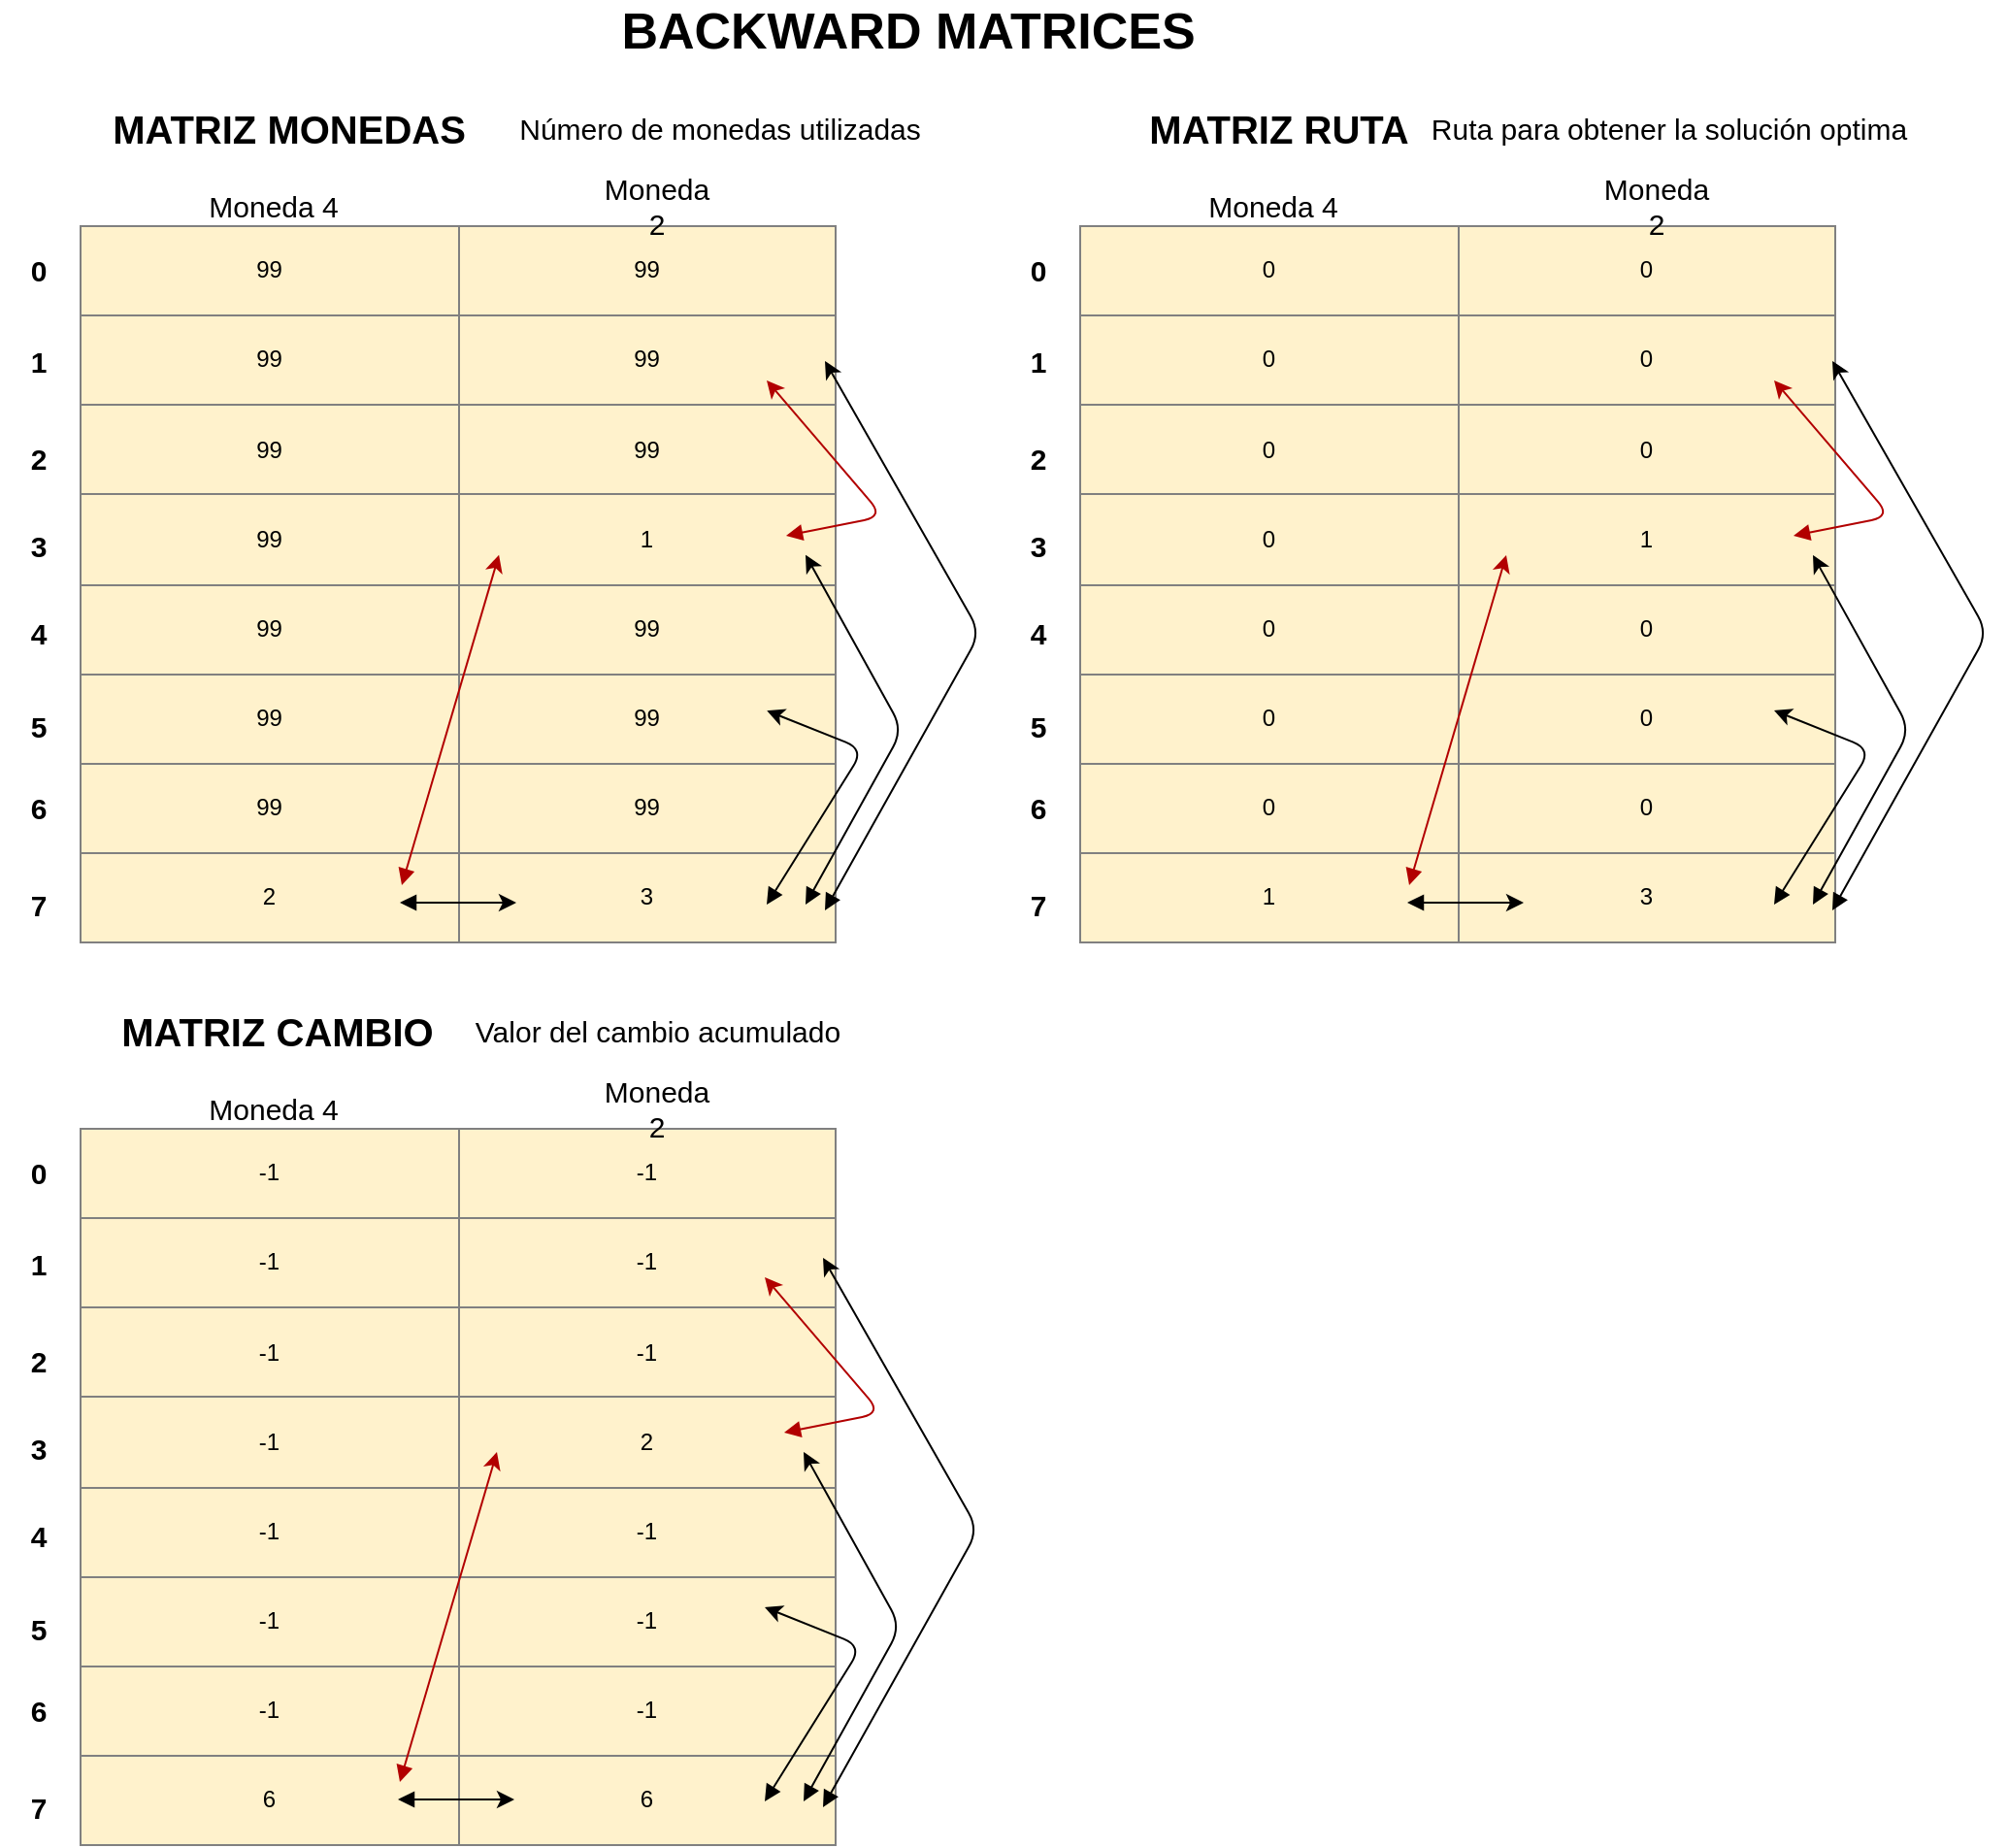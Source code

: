 <mxfile version="10.6.0" type="device"><diagram id="Rv1JQS67IE8p_a-UgF7v" name="Página-1"><mxGraphModel dx="1058" dy="808" grid="1" gridSize="10" guides="1" tooltips="1" connect="1" arrows="1" fold="1" page="1" pageScale="1" pageWidth="1169" pageHeight="827" math="0" shadow="0"><root><mxCell id="0"/><mxCell id="1" parent="0"/><mxCell id="CKBlLyWcM6fiHPnXQB7s-1" value="&lt;table border=&quot;1&quot; width=&quot;100%&quot; style=&quot;text-align: center ; width: 100% ; height: 100% ; border-collapse: collapse&quot;&gt;&lt;tbody&gt;&lt;tr&gt;&lt;td align=&quot;center&quot;&gt;99&lt;/td&gt;&lt;td align=&quot;center&quot;&gt;99&lt;/td&gt;&lt;/tr&gt;&lt;tr&gt;&lt;td style=&quot;text-align: center&quot;&gt;99&lt;/td&gt;&lt;td style=&quot;text-align: center&quot;&gt;99&lt;/td&gt;&lt;/tr&gt;&lt;tr&gt;&lt;td style=&quot;text-align: center&quot;&gt;99&lt;/td&gt;&lt;td style=&quot;text-align: center&quot;&gt;99&lt;/td&gt;&lt;/tr&gt;&lt;tr&gt;&lt;td align=&quot;center&quot;&gt;99&lt;/td&gt;&lt;td align=&quot;center&quot;&gt;1&lt;/td&gt;&lt;/tr&gt;&lt;tr&gt;&lt;td align=&quot;center&quot;&gt;99&lt;/td&gt;&lt;td align=&quot;center&quot;&gt;99&lt;/td&gt;&lt;/tr&gt;&lt;tr&gt;&lt;td&gt;99&lt;/td&gt;&lt;td&gt;99&lt;/td&gt;&lt;/tr&gt;&lt;tr&gt;&lt;td&gt;99&lt;/td&gt;&lt;td&gt;99&lt;/td&gt;&lt;/tr&gt;&lt;tr&gt;&lt;td&gt;2&lt;/td&gt;&lt;td&gt;3&lt;/td&gt;&lt;/tr&gt;&lt;/tbody&gt;&lt;/table&gt;" style="text;html=1;strokeColor=none;fillColor=#FFF2CC;overflow=fill;" parent="1" vertex="1"><mxGeometry x="96" y="210" width="390" height="370" as="geometry"/></mxCell><mxCell id="CKBlLyWcM6fiHPnXQB7s-3" value="&lt;b style=&quot;font-size: 15px;&quot;&gt;0&lt;/b&gt;" style="text;html=1;strokeColor=none;fillColor=none;align=center;verticalAlign=middle;whiteSpace=wrap;rounded=0;fontSize=15;" parent="1" vertex="1"><mxGeometry x="55" y="223" width="40" height="20" as="geometry"/></mxCell><mxCell id="CKBlLyWcM6fiHPnXQB7s-4" value="&lt;b style=&quot;font-size: 15px;&quot;&gt;1&lt;/b&gt;" style="text;html=1;strokeColor=none;fillColor=none;align=center;verticalAlign=middle;whiteSpace=wrap;rounded=0;fontSize=15;" parent="1" vertex="1"><mxGeometry x="55" y="270" width="40" height="20" as="geometry"/></mxCell><mxCell id="CKBlLyWcM6fiHPnXQB7s-5" value="&lt;b style=&quot;font-size: 15px;&quot;&gt;2&lt;/b&gt;" style="text;html=1;strokeColor=none;fillColor=none;align=center;verticalAlign=middle;whiteSpace=wrap;rounded=0;fontSize=15;" parent="1" vertex="1"><mxGeometry x="55" y="320" width="40" height="20" as="geometry"/></mxCell><mxCell id="CKBlLyWcM6fiHPnXQB7s-6" value="&lt;b style=&quot;font-size: 15px&quot;&gt;3&lt;/b&gt;" style="text;html=1;strokeColor=none;fillColor=none;align=center;verticalAlign=middle;whiteSpace=wrap;rounded=0;fontSize=15;" parent="1" vertex="1"><mxGeometry x="55" y="365" width="40" height="20" as="geometry"/></mxCell><mxCell id="CKBlLyWcM6fiHPnXQB7s-7" value="&lt;b style=&quot;font-size: 15px&quot;&gt;4&lt;/b&gt;" style="text;html=1;strokeColor=none;fillColor=none;align=center;verticalAlign=middle;whiteSpace=wrap;rounded=0;fontSize=15;" parent="1" vertex="1"><mxGeometry x="55" y="410" width="40" height="20" as="geometry"/></mxCell><mxCell id="CKBlLyWcM6fiHPnXQB7s-9" value="Moneda 4" style="text;html=1;strokeColor=none;fillColor=none;align=center;verticalAlign=middle;whiteSpace=wrap;rounded=0;fontSize=15;" parent="1" vertex="1"><mxGeometry x="157" y="190" width="78" height="20" as="geometry"/></mxCell><mxCell id="CKBlLyWcM6fiHPnXQB7s-10" value="Moneda 2" style="text;html=1;strokeColor=none;fillColor=none;align=center;verticalAlign=middle;whiteSpace=wrap;rounded=0;fontSize=15;" parent="1" vertex="1"><mxGeometry x="361" y="190" width="65" height="20" as="geometry"/></mxCell><mxCell id="CKBlLyWcM6fiHPnXQB7s-18" value="MATRIZ MONEDAS" style="text;html=1;strokeColor=none;fillColor=none;align=center;verticalAlign=middle;whiteSpace=wrap;rounded=0;fontSize=20;fontStyle=1" parent="1" vertex="1"><mxGeometry x="84" y="150" width="240" height="20" as="geometry"/></mxCell><mxCell id="CKBlLyWcM6fiHPnXQB7s-60" value="MATRIZ RUTA" style="text;html=1;strokeColor=none;fillColor=none;align=center;verticalAlign=middle;whiteSpace=wrap;rounded=0;fontSize=20;fontStyle=1" parent="1" vertex="1"><mxGeometry x="594" y="150" width="240" height="20" as="geometry"/></mxCell><mxCell id="CKBlLyWcM6fiHPnXQB7s-73" value="BACKWARD MATRICES" style="text;html=1;strokeColor=none;fillColor=none;align=center;verticalAlign=middle;whiteSpace=wrap;rounded=0;fontSize=26;fontStyle=1" parent="1" vertex="1"><mxGeometry x="298" y="100" width="450" height="20" as="geometry"/></mxCell><mxCell id="CKBlLyWcM6fiHPnXQB7s-85" value="Número de monedas utilizadas" style="text;html=1;strokeColor=none;fillColor=none;align=center;verticalAlign=middle;whiteSpace=wrap;rounded=0;fontSize=15;" parent="1" vertex="1"><mxGeometry x="312" y="150" width="228" height="20" as="geometry"/></mxCell><mxCell id="sdA04WEK0cbbm3EFv9vf-1" value="MATRIZ CAMBIO&lt;br&gt;" style="text;html=1;strokeColor=none;fillColor=none;align=center;verticalAlign=middle;whiteSpace=wrap;rounded=0;fontSize=20;fontStyle=1" parent="1" vertex="1"><mxGeometry x="78" y="615" width="240" height="20" as="geometry"/></mxCell><mxCell id="sdA04WEK0cbbm3EFv9vf-8" value="&lt;b style=&quot;font-size: 15px&quot;&gt;5&lt;/b&gt;" style="text;html=1;strokeColor=none;fillColor=none;align=center;verticalAlign=middle;whiteSpace=wrap;rounded=0;fontSize=15;" parent="1" vertex="1"><mxGeometry x="55" y="458" width="40" height="20" as="geometry"/></mxCell><mxCell id="sdA04WEK0cbbm3EFv9vf-9" value="&lt;b style=&quot;font-size: 15px&quot;&gt;6&lt;/b&gt;" style="text;html=1;strokeColor=none;fillColor=none;align=center;verticalAlign=middle;whiteSpace=wrap;rounded=0;fontSize=15;" parent="1" vertex="1"><mxGeometry x="55" y="500" width="40" height="20" as="geometry"/></mxCell><mxCell id="sdA04WEK0cbbm3EFv9vf-12" value="&lt;b style=&quot;font-size: 15px&quot;&gt;7&lt;/b&gt;" style="text;html=1;strokeColor=none;fillColor=none;align=center;verticalAlign=middle;whiteSpace=wrap;rounded=0;fontSize=15;" parent="1" vertex="1"><mxGeometry x="55" y="550" width="40" height="20" as="geometry"/></mxCell><mxCell id="sdA04WEK0cbbm3EFv9vf-13" value="&lt;table border=&quot;1&quot; width=&quot;100%&quot; style=&quot;text-align: center ; width: 100% ; height: 100% ; border-collapse: collapse&quot;&gt;&lt;tbody&gt;&lt;tr&gt;&lt;td align=&quot;center&quot;&gt;0&lt;/td&gt;&lt;td align=&quot;center&quot;&gt;0&lt;/td&gt;&lt;/tr&gt;&lt;tr&gt;&lt;td style=&quot;text-align: center&quot;&gt;0&lt;/td&gt;&lt;td style=&quot;text-align: center&quot;&gt;0&lt;/td&gt;&lt;/tr&gt;&lt;tr&gt;&lt;td style=&quot;text-align: center&quot;&gt;0&lt;/td&gt;&lt;td style=&quot;text-align: center&quot;&gt;0&lt;/td&gt;&lt;/tr&gt;&lt;tr&gt;&lt;td align=&quot;center&quot;&gt;0&lt;/td&gt;&lt;td align=&quot;center&quot;&gt;1&lt;/td&gt;&lt;/tr&gt;&lt;tr&gt;&lt;td align=&quot;center&quot;&gt;0&lt;/td&gt;&lt;td align=&quot;center&quot;&gt;0&lt;/td&gt;&lt;/tr&gt;&lt;tr&gt;&lt;td&gt;0&lt;/td&gt;&lt;td&gt;0&lt;/td&gt;&lt;/tr&gt;&lt;tr&gt;&lt;td&gt;0&lt;/td&gt;&lt;td&gt;0&lt;/td&gt;&lt;/tr&gt;&lt;tr&gt;&lt;td&gt;1&lt;/td&gt;&lt;td&gt;3&lt;/td&gt;&lt;/tr&gt;&lt;/tbody&gt;&lt;/table&gt;" style="text;html=1;strokeColor=none;fillColor=#FFF2CC;overflow=fill;" parent="1" vertex="1"><mxGeometry x="611" y="210" width="390" height="370" as="geometry"/></mxCell><mxCell id="sdA04WEK0cbbm3EFv9vf-14" value="&lt;b style=&quot;font-size: 15px;&quot;&gt;0&lt;/b&gt;" style="text;html=1;strokeColor=none;fillColor=none;align=center;verticalAlign=middle;whiteSpace=wrap;rounded=0;fontSize=15;" parent="1" vertex="1"><mxGeometry x="570" y="223" width="40" height="20" as="geometry"/></mxCell><mxCell id="sdA04WEK0cbbm3EFv9vf-15" value="&lt;b style=&quot;font-size: 15px;&quot;&gt;1&lt;/b&gt;" style="text;html=1;strokeColor=none;fillColor=none;align=center;verticalAlign=middle;whiteSpace=wrap;rounded=0;fontSize=15;" parent="1" vertex="1"><mxGeometry x="570" y="270" width="40" height="20" as="geometry"/></mxCell><mxCell id="sdA04WEK0cbbm3EFv9vf-16" value="&lt;b style=&quot;font-size: 15px;&quot;&gt;2&lt;/b&gt;" style="text;html=1;strokeColor=none;fillColor=none;align=center;verticalAlign=middle;whiteSpace=wrap;rounded=0;fontSize=15;" parent="1" vertex="1"><mxGeometry x="570" y="320" width="40" height="20" as="geometry"/></mxCell><mxCell id="sdA04WEK0cbbm3EFv9vf-17" value="&lt;b style=&quot;font-size: 15px&quot;&gt;3&lt;/b&gt;" style="text;html=1;strokeColor=none;fillColor=none;align=center;verticalAlign=middle;whiteSpace=wrap;rounded=0;fontSize=15;" parent="1" vertex="1"><mxGeometry x="570" y="365" width="40" height="20" as="geometry"/></mxCell><mxCell id="sdA04WEK0cbbm3EFv9vf-18" value="&lt;b style=&quot;font-size: 15px&quot;&gt;4&lt;/b&gt;" style="text;html=1;strokeColor=none;fillColor=none;align=center;verticalAlign=middle;whiteSpace=wrap;rounded=0;fontSize=15;" parent="1" vertex="1"><mxGeometry x="570" y="410" width="40" height="20" as="geometry"/></mxCell><mxCell id="sdA04WEK0cbbm3EFv9vf-19" value="Moneda 4" style="text;html=1;strokeColor=none;fillColor=none;align=center;verticalAlign=middle;whiteSpace=wrap;rounded=0;fontSize=15;" parent="1" vertex="1"><mxGeometry x="672" y="190" width="78" height="20" as="geometry"/></mxCell><mxCell id="sdA04WEK0cbbm3EFv9vf-20" value="Moneda 2" style="text;html=1;strokeColor=none;fillColor=none;align=center;verticalAlign=middle;whiteSpace=wrap;rounded=0;fontSize=15;" parent="1" vertex="1"><mxGeometry x="876" y="190" width="65" height="20" as="geometry"/></mxCell><mxCell id="sdA04WEK0cbbm3EFv9vf-21" value="&lt;b style=&quot;font-size: 15px&quot;&gt;5&lt;/b&gt;" style="text;html=1;strokeColor=none;fillColor=none;align=center;verticalAlign=middle;whiteSpace=wrap;rounded=0;fontSize=15;" parent="1" vertex="1"><mxGeometry x="570" y="458" width="40" height="20" as="geometry"/></mxCell><mxCell id="sdA04WEK0cbbm3EFv9vf-22" value="&lt;b style=&quot;font-size: 15px&quot;&gt;6&lt;/b&gt;" style="text;html=1;strokeColor=none;fillColor=none;align=center;verticalAlign=middle;whiteSpace=wrap;rounded=0;fontSize=15;" parent="1" vertex="1"><mxGeometry x="570" y="500" width="40" height="20" as="geometry"/></mxCell><mxCell id="sdA04WEK0cbbm3EFv9vf-23" value="&lt;b style=&quot;font-size: 15px&quot;&gt;7&lt;/b&gt;" style="text;html=1;strokeColor=none;fillColor=none;align=center;verticalAlign=middle;whiteSpace=wrap;rounded=0;fontSize=15;" parent="1" vertex="1"><mxGeometry x="570" y="550" width="40" height="20" as="geometry"/></mxCell><mxCell id="sdA04WEK0cbbm3EFv9vf-24" value="&lt;table border=&quot;1&quot; width=&quot;100%&quot; style=&quot;text-align: center ; width: 100% ; height: 100% ; border-collapse: collapse&quot;&gt;&lt;tbody&gt;&lt;tr&gt;&lt;td align=&quot;center&quot;&gt;-1&lt;/td&gt;&lt;td align=&quot;center&quot;&gt;-1&lt;/td&gt;&lt;/tr&gt;&lt;tr&gt;&lt;td style=&quot;text-align: center&quot;&gt;-1&lt;/td&gt;&lt;td style=&quot;text-align: center&quot;&gt;-1&lt;/td&gt;&lt;/tr&gt;&lt;tr&gt;&lt;td style=&quot;text-align: center&quot;&gt;-1&lt;/td&gt;&lt;td style=&quot;text-align: center&quot;&gt;-1&lt;/td&gt;&lt;/tr&gt;&lt;tr&gt;&lt;td align=&quot;center&quot;&gt;-1&lt;/td&gt;&lt;td align=&quot;center&quot;&gt;2&lt;/td&gt;&lt;/tr&gt;&lt;tr&gt;&lt;td align=&quot;center&quot;&gt;-1&lt;/td&gt;&lt;td align=&quot;center&quot;&gt;-1&lt;/td&gt;&lt;/tr&gt;&lt;tr&gt;&lt;td&gt;-1&lt;/td&gt;&lt;td&gt;-1&lt;/td&gt;&lt;/tr&gt;&lt;tr&gt;&lt;td&gt;-1&lt;/td&gt;&lt;td&gt;-1&lt;/td&gt;&lt;/tr&gt;&lt;tr&gt;&lt;td&gt;6&lt;/td&gt;&lt;td&gt;6&lt;/td&gt;&lt;/tr&gt;&lt;/tbody&gt;&lt;/table&gt;" style="text;html=1;strokeColor=none;fillColor=#FFF2CC;overflow=fill;" parent="1" vertex="1"><mxGeometry x="96" y="675" width="390" height="370" as="geometry"/></mxCell><mxCell id="sdA04WEK0cbbm3EFv9vf-25" value="&lt;b style=&quot;font-size: 15px;&quot;&gt;0&lt;/b&gt;" style="text;html=1;strokeColor=none;fillColor=none;align=center;verticalAlign=middle;whiteSpace=wrap;rounded=0;fontSize=15;" parent="1" vertex="1"><mxGeometry x="55" y="688" width="40" height="20" as="geometry"/></mxCell><mxCell id="sdA04WEK0cbbm3EFv9vf-26" value="&lt;b style=&quot;font-size: 15px;&quot;&gt;1&lt;/b&gt;" style="text;html=1;strokeColor=none;fillColor=none;align=center;verticalAlign=middle;whiteSpace=wrap;rounded=0;fontSize=15;" parent="1" vertex="1"><mxGeometry x="55" y="735" width="40" height="20" as="geometry"/></mxCell><mxCell id="sdA04WEK0cbbm3EFv9vf-27" value="&lt;b style=&quot;font-size: 15px;&quot;&gt;2&lt;/b&gt;" style="text;html=1;strokeColor=none;fillColor=none;align=center;verticalAlign=middle;whiteSpace=wrap;rounded=0;fontSize=15;" parent="1" vertex="1"><mxGeometry x="55" y="785" width="40" height="20" as="geometry"/></mxCell><mxCell id="sdA04WEK0cbbm3EFv9vf-28" value="&lt;b style=&quot;font-size: 15px&quot;&gt;3&lt;/b&gt;" style="text;html=1;strokeColor=none;fillColor=none;align=center;verticalAlign=middle;whiteSpace=wrap;rounded=0;fontSize=15;" parent="1" vertex="1"><mxGeometry x="55" y="830" width="40" height="20" as="geometry"/></mxCell><mxCell id="sdA04WEK0cbbm3EFv9vf-29" value="&lt;b style=&quot;font-size: 15px&quot;&gt;4&lt;/b&gt;" style="text;html=1;strokeColor=none;fillColor=none;align=center;verticalAlign=middle;whiteSpace=wrap;rounded=0;fontSize=15;" parent="1" vertex="1"><mxGeometry x="55" y="875" width="40" height="20" as="geometry"/></mxCell><mxCell id="sdA04WEK0cbbm3EFv9vf-30" value="Moneda 4" style="text;html=1;strokeColor=none;fillColor=none;align=center;verticalAlign=middle;whiteSpace=wrap;rounded=0;fontSize=15;" parent="1" vertex="1"><mxGeometry x="157" y="655" width="78" height="20" as="geometry"/></mxCell><mxCell id="sdA04WEK0cbbm3EFv9vf-31" value="Moneda 2" style="text;html=1;strokeColor=none;fillColor=none;align=center;verticalAlign=middle;whiteSpace=wrap;rounded=0;fontSize=15;" parent="1" vertex="1"><mxGeometry x="361" y="655" width="65" height="20" as="geometry"/></mxCell><mxCell id="sdA04WEK0cbbm3EFv9vf-32" value="&lt;b style=&quot;font-size: 15px&quot;&gt;5&lt;/b&gt;" style="text;html=1;strokeColor=none;fillColor=none;align=center;verticalAlign=middle;whiteSpace=wrap;rounded=0;fontSize=15;" parent="1" vertex="1"><mxGeometry x="55" y="923" width="40" height="20" as="geometry"/></mxCell><mxCell id="sdA04WEK0cbbm3EFv9vf-33" value="&lt;b style=&quot;font-size: 15px&quot;&gt;6&lt;/b&gt;" style="text;html=1;strokeColor=none;fillColor=none;align=center;verticalAlign=middle;whiteSpace=wrap;rounded=0;fontSize=15;" parent="1" vertex="1"><mxGeometry x="55" y="965" width="40" height="20" as="geometry"/></mxCell><mxCell id="sdA04WEK0cbbm3EFv9vf-34" value="&lt;b style=&quot;font-size: 15px&quot;&gt;7&lt;/b&gt;" style="text;html=1;strokeColor=none;fillColor=none;align=center;verticalAlign=middle;whiteSpace=wrap;rounded=0;fontSize=15;" parent="1" vertex="1"><mxGeometry x="55" y="1015" width="40" height="20" as="geometry"/></mxCell><mxCell id="sdA04WEK0cbbm3EFv9vf-36" value="" style="endArrow=classic;html=1;startArrow=block;startFill=1;" parent="1" edge="1"><mxGeometry width="50" height="50" relative="1" as="geometry"><mxPoint x="261" y="559" as="sourcePoint"/><mxPoint x="321" y="559" as="targetPoint"/></mxGeometry></mxCell><mxCell id="sdA04WEK0cbbm3EFv9vf-37" value="" style="endArrow=classic;html=1;entryX=0.554;entryY=0.459;entryDx=0;entryDy=0;entryPerimeter=0;startArrow=block;startFill=1;fillColor=#e51400;strokeColor=#B20000;" parent="1" target="CKBlLyWcM6fiHPnXQB7s-1" edge="1"><mxGeometry width="50" height="50" relative="1" as="geometry"><mxPoint x="262" y="550" as="sourcePoint"/><mxPoint x="312" y="510" as="targetPoint"/></mxGeometry></mxCell><mxCell id="sdA04WEK0cbbm3EFv9vf-38" value="" style="endArrow=classic;html=1;entryX=0.908;entryY=0.676;entryDx=0;entryDy=0;entryPerimeter=0;startArrow=block;startFill=1;" parent="1" target="CKBlLyWcM6fiHPnXQB7s-1" edge="1"><mxGeometry width="50" height="50" relative="1" as="geometry"><mxPoint x="450" y="560" as="sourcePoint"/><mxPoint x="500" y="510" as="targetPoint"/><Array as="points"><mxPoint x="500" y="480"/></Array></mxGeometry></mxCell><mxCell id="sdA04WEK0cbbm3EFv9vf-39" value="" style="endArrow=classic;html=1;entryX=0.959;entryY=0.459;entryDx=0;entryDy=0;entryPerimeter=0;startArrow=block;startFill=1;" parent="1" target="CKBlLyWcM6fiHPnXQB7s-1" edge="1"><mxGeometry width="50" height="50" relative="1" as="geometry"><mxPoint x="470" y="560" as="sourcePoint"/><mxPoint x="470" y="490" as="targetPoint"/><Array as="points"><mxPoint x="520" y="470"/></Array></mxGeometry></mxCell><mxCell id="sdA04WEK0cbbm3EFv9vf-40" value="" style="endArrow=classic;html=1;startArrow=block;startFill=1;" parent="1" edge="1"><mxGeometry width="50" height="50" relative="1" as="geometry"><mxPoint x="480" y="563" as="sourcePoint"/><mxPoint x="480" y="280" as="targetPoint"/><Array as="points"><mxPoint x="560" y="420"/></Array></mxGeometry></mxCell><mxCell id="sdA04WEK0cbbm3EFv9vf-41" value="" style="endArrow=classic;html=1;jumpStyle=gap;strokeColor=#B20000;shadow=0;comic=0;startArrow=block;startFill=1;fillColor=#e51400;" parent="1" edge="1"><mxGeometry width="50" height="50" relative="1" as="geometry"><mxPoint x="460" y="370" as="sourcePoint"/><mxPoint x="450" y="290" as="targetPoint"/><Array as="points"><mxPoint x="510" y="360"/></Array></mxGeometry></mxCell><mxCell id="sdA04WEK0cbbm3EFv9vf-43" value="" style="endArrow=classic;html=1;entryX=0.554;entryY=0.459;entryDx=0;entryDy=0;entryPerimeter=0;startArrow=block;startFill=1;fillColor=#e51400;strokeColor=#B20000;" parent="1" edge="1"><mxGeometry width="50" height="50" relative="1" as="geometry"><mxPoint x="261" y="1012" as="sourcePoint"/><mxPoint x="311" y="842" as="targetPoint"/></mxGeometry></mxCell><mxCell id="sdA04WEK0cbbm3EFv9vf-44" value="" style="endArrow=classic;html=1;startArrow=block;startFill=1;" parent="1" edge="1"><mxGeometry width="50" height="50" relative="1" as="geometry"><mxPoint x="260" y="1021" as="sourcePoint"/><mxPoint x="320" y="1021" as="targetPoint"/></mxGeometry></mxCell><mxCell id="sdA04WEK0cbbm3EFv9vf-45" value="" style="endArrow=classic;html=1;entryX=0.908;entryY=0.676;entryDx=0;entryDy=0;entryPerimeter=0;startArrow=block;startFill=1;" parent="1" edge="1"><mxGeometry width="50" height="50" relative="1" as="geometry"><mxPoint x="449" y="1022" as="sourcePoint"/><mxPoint x="449" y="922" as="targetPoint"/><Array as="points"><mxPoint x="499" y="942"/></Array></mxGeometry></mxCell><mxCell id="sdA04WEK0cbbm3EFv9vf-46" value="" style="endArrow=classic;html=1;entryX=0.959;entryY=0.459;entryDx=0;entryDy=0;entryPerimeter=0;startArrow=block;startFill=1;" parent="1" edge="1"><mxGeometry width="50" height="50" relative="1" as="geometry"><mxPoint x="469" y="1022" as="sourcePoint"/><mxPoint x="469" y="842" as="targetPoint"/><Array as="points"><mxPoint x="519" y="932"/></Array></mxGeometry></mxCell><mxCell id="sdA04WEK0cbbm3EFv9vf-47" value="" style="endArrow=classic;html=1;jumpStyle=gap;strokeColor=#B20000;shadow=0;comic=0;startArrow=block;startFill=1;fillColor=#e51400;" parent="1" edge="1"><mxGeometry width="50" height="50" relative="1" as="geometry"><mxPoint x="459" y="832" as="sourcePoint"/><mxPoint x="449" y="752" as="targetPoint"/><Array as="points"><mxPoint x="509" y="822"/></Array></mxGeometry></mxCell><mxCell id="sdA04WEK0cbbm3EFv9vf-48" value="" style="endArrow=classic;html=1;startArrow=block;startFill=1;" parent="1" edge="1"><mxGeometry width="50" height="50" relative="1" as="geometry"><mxPoint x="479" y="1025" as="sourcePoint"/><mxPoint x="479" y="742" as="targetPoint"/><Array as="points"><mxPoint x="559" y="882"/></Array></mxGeometry></mxCell><mxCell id="sdA04WEK0cbbm3EFv9vf-49" value="" style="endArrow=classic;html=1;entryX=0.554;entryY=0.459;entryDx=0;entryDy=0;entryPerimeter=0;startArrow=block;startFill=1;fillColor=#e51400;strokeColor=#B20000;" parent="1" edge="1"><mxGeometry width="50" height="50" relative="1" as="geometry"><mxPoint x="781" y="550" as="sourcePoint"/><mxPoint x="831" y="380" as="targetPoint"/></mxGeometry></mxCell><mxCell id="sdA04WEK0cbbm3EFv9vf-50" value="" style="endArrow=classic;html=1;startArrow=block;startFill=1;" parent="1" edge="1"><mxGeometry width="50" height="50" relative="1" as="geometry"><mxPoint x="780" y="559" as="sourcePoint"/><mxPoint x="840" y="559" as="targetPoint"/></mxGeometry></mxCell><mxCell id="sdA04WEK0cbbm3EFv9vf-51" value="" style="endArrow=classic;html=1;entryX=0.908;entryY=0.676;entryDx=0;entryDy=0;entryPerimeter=0;startArrow=block;startFill=1;" parent="1" edge="1"><mxGeometry width="50" height="50" relative="1" as="geometry"><mxPoint x="969" y="560" as="sourcePoint"/><mxPoint x="969" y="460" as="targetPoint"/><Array as="points"><mxPoint x="1019" y="480"/></Array></mxGeometry></mxCell><mxCell id="sdA04WEK0cbbm3EFv9vf-52" value="" style="endArrow=classic;html=1;entryX=0.959;entryY=0.459;entryDx=0;entryDy=0;entryPerimeter=0;startArrow=block;startFill=1;" parent="1" edge="1"><mxGeometry width="50" height="50" relative="1" as="geometry"><mxPoint x="989" y="560" as="sourcePoint"/><mxPoint x="989" y="380" as="targetPoint"/><Array as="points"><mxPoint x="1039" y="470"/></Array></mxGeometry></mxCell><mxCell id="sdA04WEK0cbbm3EFv9vf-53" value="" style="endArrow=classic;html=1;jumpStyle=gap;strokeColor=#B20000;shadow=0;comic=0;startArrow=block;startFill=1;fillColor=#e51400;" parent="1" edge="1"><mxGeometry width="50" height="50" relative="1" as="geometry"><mxPoint x="979" y="370" as="sourcePoint"/><mxPoint x="969" y="290" as="targetPoint"/><Array as="points"><mxPoint x="1029" y="360"/></Array></mxGeometry></mxCell><mxCell id="sdA04WEK0cbbm3EFv9vf-54" value="" style="endArrow=classic;html=1;startArrow=block;startFill=1;" parent="1" edge="1"><mxGeometry width="50" height="50" relative="1" as="geometry"><mxPoint x="999" y="563" as="sourcePoint"/><mxPoint x="999" y="280" as="targetPoint"/><Array as="points"><mxPoint x="1079" y="420"/></Array></mxGeometry></mxCell><mxCell id="sdA04WEK0cbbm3EFv9vf-55" value="Ruta para obtener la solución optima" style="text;html=1;strokeColor=none;fillColor=none;align=center;verticalAlign=middle;whiteSpace=wrap;rounded=0;fontSize=15;" parent="1" vertex="1"><mxGeometry x="790" y="150" width="250" height="20" as="geometry"/></mxCell><mxCell id="sdA04WEK0cbbm3EFv9vf-56" value="Valor del cambio acumulado" style="text;html=1;strokeColor=none;fillColor=none;align=center;verticalAlign=middle;whiteSpace=wrap;rounded=0;fontSize=15;" parent="1" vertex="1"><mxGeometry x="279.5" y="615" width="228" height="20" as="geometry"/></mxCell></root></mxGraphModel></diagram></mxfile>
